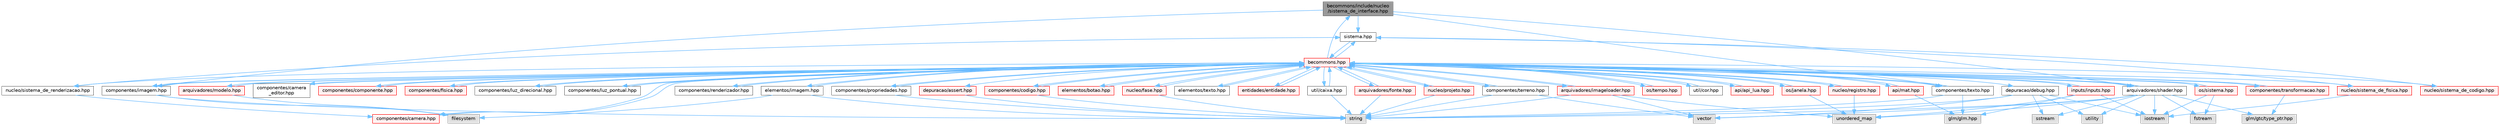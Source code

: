 digraph "becommons/include/nucleo/sistema_de_interface.hpp"
{
 // LATEX_PDF_SIZE
  bgcolor="transparent";
  edge [fontname=Helvetica,fontsize=10,labelfontname=Helvetica,labelfontsize=10];
  node [fontname=Helvetica,fontsize=10,shape=box,height=0.2,width=0.4];
  Node1 [id="Node000001",label="becommons/include/nucleo\l/sistema_de_interface.hpp",height=0.2,width=0.4,color="gray40", fillcolor="grey60", style="filled", fontcolor="black",tooltip=" "];
  Node1 -> Node2 [id="edge1_Node000001_Node000002",color="steelblue1",style="solid",tooltip=" "];
  Node2 [id="Node000002",label="sistema.hpp",height=0.2,width=0.4,color="grey40", fillcolor="white", style="filled",URL="$nucleo_2sistema_8hpp.html",tooltip=" "];
  Node2 -> Node3 [id="edge2_Node000002_Node000003",color="steelblue1",style="solid",tooltip=" "];
  Node3 [id="Node000003",label="becommons.hpp",height=0.2,width=0.4,color="red", fillcolor="#FFF0F0", style="filled",URL="$becommons_8hpp.html",tooltip=" "];
  Node3 -> Node4 [id="edge3_Node000003_Node000004",color="steelblue1",style="solid",tooltip=" "];
  Node4 [id="Node000004",label="api/api_lua.hpp",height=0.2,width=0.4,color="red", fillcolor="#FFF0F0", style="filled",URL="$api__lua_8hpp.html",tooltip="Gerencia a configuração do luabridge para api lua."];
  Node4 -> Node3 [id="edge4_Node000004_Node000003",color="steelblue1",style="solid",tooltip=" "];
  Node3 -> Node9 [id="edge5_Node000003_Node000009",color="steelblue1",style="solid",tooltip=" "];
  Node9 [id="Node000009",label="api/mat.hpp",height=0.2,width=0.4,color="red", fillcolor="#FFF0F0", style="filled",URL="$mat_8hpp.html",tooltip="Gerencia funçoes matemáticas."];
  Node9 -> Node10 [id="edge6_Node000009_Node000010",color="steelblue1",style="solid",tooltip=" "];
  Node10 [id="Node000010",label="glm/glm.hpp",height=0.2,width=0.4,color="grey60", fillcolor="#E0E0E0", style="filled",tooltip=" "];
  Node9 -> Node3 [id="edge7_Node000009_Node000003",color="steelblue1",style="solid",tooltip=" "];
  Node3 -> Node12 [id="edge8_Node000003_Node000012",color="steelblue1",style="solid",tooltip=" "];
  Node12 [id="Node000012",label="arquivadores/fonte.hpp",height=0.2,width=0.4,color="red", fillcolor="#FFF0F0", style="filled",URL="$fonte_8hpp.html",tooltip="Define estruturas básicas para renderização de textos."];
  Node12 -> Node14 [id="edge9_Node000012_Node000014",color="steelblue1",style="solid",tooltip=" "];
  Node14 [id="Node000014",label="string",height=0.2,width=0.4,color="grey60", fillcolor="#E0E0E0", style="filled",tooltip=" "];
  Node12 -> Node3 [id="edge10_Node000012_Node000003",color="steelblue1",style="solid",tooltip=" "];
  Node3 -> Node17 [id="edge11_Node000003_Node000017",color="steelblue1",style="solid",tooltip=" "];
  Node17 [id="Node000017",label="arquivadores/imageloader.hpp",height=0.2,width=0.4,color="red", fillcolor="#FFF0F0", style="filled",URL="$imageloader_8hpp.html",tooltip="Gerencia as imagems/texturas carregadas na engine."];
  Node17 -> Node14 [id="edge12_Node000017_Node000014",color="steelblue1",style="solid",tooltip=" "];
  Node17 -> Node18 [id="edge13_Node000017_Node000018",color="steelblue1",style="solid",tooltip=" "];
  Node18 [id="Node000018",label="unordered_map",height=0.2,width=0.4,color="grey60", fillcolor="#E0E0E0", style="filled",tooltip=" "];
  Node17 -> Node21 [id="edge14_Node000017_Node000021",color="steelblue1",style="solid",tooltip=" "];
  Node21 [id="Node000021",label="vector",height=0.2,width=0.4,color="grey60", fillcolor="#E0E0E0", style="filled",tooltip=" "];
  Node17 -> Node3 [id="edge15_Node000017_Node000003",color="steelblue1",style="solid",tooltip=" "];
  Node3 -> Node23 [id="edge16_Node000003_Node000023",color="steelblue1",style="solid",tooltip=" "];
  Node23 [id="Node000023",label="arquivadores/modelo.hpp",height=0.2,width=0.4,color="red", fillcolor="#FFF0F0", style="filled",URL="$modelo_8hpp.html",tooltip="Carrega um modelo usando a biblioteca assimp com base em um diretório."];
  Node23 -> Node24 [id="edge17_Node000023_Node000024",color="steelblue1",style="solid",tooltip=" "];
  Node24 [id="Node000024",label="filesystem",height=0.2,width=0.4,color="grey60", fillcolor="#E0E0E0", style="filled",tooltip=" "];
  Node23 -> Node3 [id="edge18_Node000023_Node000003",color="steelblue1",style="solid",tooltip=" "];
  Node3 -> Node25 [id="edge19_Node000003_Node000025",color="steelblue1",style="solid",tooltip=" "];
  Node25 [id="Node000025",label="arquivadores/shader.hpp",height=0.2,width=0.4,color="grey40", fillcolor="white", style="filled",URL="$shader_8hpp.html",tooltip="Gerencia os shaders GLSL."];
  Node25 -> Node14 [id="edge20_Node000025_Node000014",color="steelblue1",style="solid",tooltip=" "];
  Node25 -> Node26 [id="edge21_Node000025_Node000026",color="steelblue1",style="solid",tooltip=" "];
  Node26 [id="Node000026",label="fstream",height=0.2,width=0.4,color="grey60", fillcolor="#E0E0E0", style="filled",tooltip=" "];
  Node25 -> Node27 [id="edge22_Node000025_Node000027",color="steelblue1",style="solid",tooltip=" "];
  Node27 [id="Node000027",label="sstream",height=0.2,width=0.4,color="grey60", fillcolor="#E0E0E0", style="filled",tooltip=" "];
  Node25 -> Node28 [id="edge23_Node000025_Node000028",color="steelblue1",style="solid",tooltip=" "];
  Node28 [id="Node000028",label="iostream",height=0.2,width=0.4,color="grey60", fillcolor="#E0E0E0", style="filled",tooltip=" "];
  Node25 -> Node21 [id="edge24_Node000025_Node000021",color="steelblue1",style="solid",tooltip=" "];
  Node25 -> Node29 [id="edge25_Node000025_Node000029",color="steelblue1",style="solid",tooltip=" "];
  Node29 [id="Node000029",label="utility",height=0.2,width=0.4,color="grey60", fillcolor="#E0E0E0", style="filled",tooltip=" "];
  Node25 -> Node18 [id="edge26_Node000025_Node000018",color="steelblue1",style="solid",tooltip=" "];
  Node25 -> Node30 [id="edge27_Node000025_Node000030",color="steelblue1",style="solid",tooltip=" "];
  Node30 [id="Node000030",label="glm/gtc/type_ptr.hpp",height=0.2,width=0.4,color="grey60", fillcolor="#E0E0E0", style="filled",tooltip=" "];
  Node25 -> Node3 [id="edge28_Node000025_Node000003",color="steelblue1",style="solid",tooltip=" "];
  Node3 -> Node31 [id="edge29_Node000003_Node000031",color="steelblue1",style="solid",tooltip=" "];
  Node31 [id="Node000031",label="componentes/camera.hpp",height=0.2,width=0.4,color="red", fillcolor="#FFF0F0", style="filled",URL="$camera_8hpp.html",tooltip="Estrutura básica de câmera."];
  Node31 -> Node3 [id="edge30_Node000031_Node000003",color="steelblue1",style="solid",tooltip=" "];
  Node3 -> Node34 [id="edge31_Node000003_Node000034",color="steelblue1",style="solid",tooltip=" "];
  Node34 [id="Node000034",label="componentes/camera\l_editor.hpp",height=0.2,width=0.4,color="grey40", fillcolor="white", style="filled",URL="$camera__editor_8hpp.html",tooltip=" "];
  Node34 -> Node3 [id="edge32_Node000034_Node000003",color="steelblue1",style="solid",tooltip=" "];
  Node3 -> Node35 [id="edge33_Node000003_Node000035",color="steelblue1",style="solid",tooltip=" "];
  Node35 [id="Node000035",label="componentes/codigo.hpp",height=0.2,width=0.4,color="red", fillcolor="#FFF0F0", style="filled",URL="$codigo_8hpp.html",tooltip="Componente de código para entidades ECS."];
  Node35 -> Node14 [id="edge34_Node000035_Node000014",color="steelblue1",style="solid",tooltip=" "];
  Node35 -> Node3 [id="edge35_Node000035_Node000003",color="steelblue1",style="solid",tooltip=" "];
  Node3 -> Node37 [id="edge36_Node000003_Node000037",color="steelblue1",style="solid",tooltip=" "];
  Node37 [id="Node000037",label="componentes/componente.hpp",height=0.2,width=0.4,color="red", fillcolor="#FFF0F0", style="filled",URL="$componente_8hpp.html",tooltip="Estrutura base para componetes."];
  Node37 -> Node3 [id="edge37_Node000037_Node000003",color="steelblue1",style="solid",tooltip=" "];
  Node3 -> Node42 [id="edge38_Node000003_Node000042",color="steelblue1",style="solid",tooltip=" "];
  Node42 [id="Node000042",label="componentes/fisica.hpp",height=0.2,width=0.4,color="red", fillcolor="#FFF0F0", style="filled",URL="$fisica_8hpp.html",tooltip="Componente de física para entidades ECS."];
  Node42 -> Node3 [id="edge39_Node000042_Node000003",color="steelblue1",style="solid",tooltip=" "];
  Node3 -> Node43 [id="edge40_Node000003_Node000043",color="steelblue1",style="solid",tooltip=" "];
  Node43 [id="Node000043",label="componentes/imagem.hpp",height=0.2,width=0.4,color="grey40", fillcolor="white", style="filled",URL="$componentes_2imagem_8hpp.html",tooltip=" "];
  Node43 -> Node14 [id="edge41_Node000043_Node000014",color="steelblue1",style="solid",tooltip=" "];
  Node43 -> Node24 [id="edge42_Node000043_Node000024",color="steelblue1",style="solid",tooltip=" "];
  Node43 -> Node3 [id="edge43_Node000043_Node000003",color="steelblue1",style="solid",tooltip=" "];
  Node3 -> Node44 [id="edge44_Node000003_Node000044",color="steelblue1",style="solid",tooltip=" "];
  Node44 [id="Node000044",label="componentes/luz_direcional.hpp",height=0.2,width=0.4,color="grey40", fillcolor="white", style="filled",URL="$luz__direcional_8hpp.html",tooltip=" "];
  Node44 -> Node3 [id="edge45_Node000044_Node000003",color="steelblue1",style="solid",tooltip=" "];
  Node3 -> Node45 [id="edge46_Node000003_Node000045",color="steelblue1",style="solid",tooltip=" "];
  Node45 [id="Node000045",label="componentes/luz_pontual.hpp",height=0.2,width=0.4,color="grey40", fillcolor="white", style="filled",URL="$luz__pontual_8hpp.html",tooltip=" "];
  Node45 -> Node3 [id="edge47_Node000045_Node000003",color="steelblue1",style="solid",tooltip=" "];
  Node3 -> Node46 [id="edge48_Node000003_Node000046",color="steelblue1",style="solid",tooltip=" "];
  Node46 [id="Node000046",label="componentes/propriedades.hpp",height=0.2,width=0.4,color="grey40", fillcolor="white", style="filled",URL="$propriedades_8hpp.html",tooltip=" "];
  Node46 -> Node14 [id="edge49_Node000046_Node000014",color="steelblue1",style="solid",tooltip=" "];
  Node46 -> Node3 [id="edge50_Node000046_Node000003",color="steelblue1",style="solid",tooltip=" "];
  Node3 -> Node47 [id="edge51_Node000003_Node000047",color="steelblue1",style="solid",tooltip=" "];
  Node47 [id="Node000047",label="componentes/renderizador.hpp",height=0.2,width=0.4,color="grey40", fillcolor="white", style="filled",URL="$renderizador_8hpp.html",tooltip=" "];
  Node47 -> Node3 [id="edge52_Node000047_Node000003",color="steelblue1",style="solid",tooltip=" "];
  Node3 -> Node48 [id="edge53_Node000003_Node000048",color="steelblue1",style="solid",tooltip=" "];
  Node48 [id="Node000048",label="componentes/terreno.hpp",height=0.2,width=0.4,color="grey40", fillcolor="white", style="filled",URL="$terreno_8hpp.html",tooltip=" "];
  Node48 -> Node21 [id="edge54_Node000048_Node000021",color="steelblue1",style="solid",tooltip=" "];
  Node48 -> Node14 [id="edge55_Node000048_Node000014",color="steelblue1",style="solid",tooltip=" "];
  Node48 -> Node3 [id="edge56_Node000048_Node000003",color="steelblue1",style="solid",tooltip=" "];
  Node3 -> Node49 [id="edge57_Node000003_Node000049",color="steelblue1",style="solid",tooltip=" "];
  Node49 [id="Node000049",label="componentes/texto.hpp",height=0.2,width=0.4,color="grey40", fillcolor="white", style="filled",URL="$componentes_2texto_8hpp.html",tooltip=" "];
  Node49 -> Node10 [id="edge58_Node000049_Node000010",color="steelblue1",style="solid",tooltip=" "];
  Node49 -> Node14 [id="edge59_Node000049_Node000014",color="steelblue1",style="solid",tooltip=" "];
  Node49 -> Node3 [id="edge60_Node000049_Node000003",color="steelblue1",style="solid",tooltip=" "];
  Node3 -> Node50 [id="edge61_Node000003_Node000050",color="steelblue1",style="solid",tooltip=" "];
  Node50 [id="Node000050",label="componentes/transformacao.hpp",height=0.2,width=0.4,color="red", fillcolor="#FFF0F0", style="filled",URL="$transformacao_8hpp.html",tooltip="Calcula a mtriz de modelo para um objeto 3d qualquer."];
  Node50 -> Node3 [id="edge62_Node000050_Node000003",color="steelblue1",style="solid",tooltip=" "];
  Node50 -> Node30 [id="edge63_Node000050_Node000030",color="steelblue1",style="solid",tooltip=" "];
  Node3 -> Node54 [id="edge64_Node000003_Node000054",color="steelblue1",style="solid",tooltip=" "];
  Node54 [id="Node000054",label="depuracao/debug.hpp",height=0.2,width=0.4,color="grey40", fillcolor="white", style="filled",URL="$debug_8hpp.html",tooltip=" "];
  Node54 -> Node21 [id="edge65_Node000054_Node000021",color="steelblue1",style="solid",tooltip=" "];
  Node54 -> Node29 [id="edge66_Node000054_Node000029",color="steelblue1",style="solid",tooltip=" "];
  Node54 -> Node14 [id="edge67_Node000054_Node000014",color="steelblue1",style="solid",tooltip=" "];
  Node54 -> Node28 [id="edge68_Node000054_Node000028",color="steelblue1",style="solid",tooltip=" "];
  Node54 -> Node27 [id="edge69_Node000054_Node000027",color="steelblue1",style="solid",tooltip=" "];
  Node3 -> Node55 [id="edge70_Node000003_Node000055",color="steelblue1",style="solid",tooltip=" "];
  Node55 [id="Node000055",label="depuracao/assert.hpp",height=0.2,width=0.4,color="red", fillcolor="#FFF0F0", style="filled",URL="$assert_8hpp.html",tooltip=" "];
  Node55 -> Node14 [id="edge71_Node000055_Node000014",color="steelblue1",style="solid",tooltip=" "];
  Node3 -> Node58 [id="edge72_Node000003_Node000058",color="steelblue1",style="solid",tooltip=" "];
  Node58 [id="Node000058",label="elementos/botao.hpp",height=0.2,width=0.4,color="red", fillcolor="#FFF0F0", style="filled",URL="$botao_8hpp.html",tooltip=" "];
  Node58 -> Node3 [id="edge73_Node000058_Node000003",color="steelblue1",style="solid",tooltip=" "];
  Node3 -> Node60 [id="edge74_Node000003_Node000060",color="steelblue1",style="solid",tooltip=" "];
  Node60 [id="Node000060",label="elementos/imagem.hpp",height=0.2,width=0.4,color="grey40", fillcolor="white", style="filled",URL="$elementos_2imagem_8hpp.html",tooltip="Gerencia a configuração do luabridge para api lua."];
  Node60 -> Node14 [id="edge75_Node000060_Node000014",color="steelblue1",style="solid",tooltip=" "];
  Node60 -> Node24 [id="edge76_Node000060_Node000024",color="steelblue1",style="solid",tooltip=" "];
  Node60 -> Node3 [id="edge77_Node000060_Node000003",color="steelblue1",style="solid",tooltip=" "];
  Node3 -> Node61 [id="edge78_Node000003_Node000061",color="steelblue1",style="solid",tooltip=" "];
  Node61 [id="Node000061",label="elementos/texto.hpp",height=0.2,width=0.4,color="grey40", fillcolor="white", style="filled",URL="$elementos_2texto_8hpp.html",tooltip=" "];
  Node61 -> Node3 [id="edge79_Node000061_Node000003",color="steelblue1",style="solid",tooltip=" "];
  Node3 -> Node62 [id="edge80_Node000003_Node000062",color="steelblue1",style="solid",tooltip=" "];
  Node62 [id="Node000062",label="entidades/entidade.hpp",height=0.2,width=0.4,color="red", fillcolor="#FFF0F0", style="filled",URL="$entidade_8hpp.html",tooltip="Inclusoes e defini��es relacionadas � entidade."];
  Node62 -> Node3 [id="edge81_Node000062_Node000003",color="steelblue1",style="solid",tooltip=" "];
  Node3 -> Node63 [id="edge82_Node000003_Node000063",color="steelblue1",style="solid",tooltip=" "];
  Node63 [id="Node000063",label="inputs/inputs.hpp",height=0.2,width=0.4,color="red", fillcolor="#FFF0F0", style="filled",URL="$inputs_8hpp.html",tooltip=" "];
  Node63 -> Node28 [id="edge83_Node000063_Node000028",color="steelblue1",style="solid",tooltip=" "];
  Node63 -> Node18 [id="edge84_Node000063_Node000018",color="steelblue1",style="solid",tooltip=" "];
  Node63 -> Node10 [id="edge85_Node000063_Node000010",color="steelblue1",style="solid",tooltip=" "];
  Node63 -> Node3 [id="edge86_Node000063_Node000003",color="steelblue1",style="solid",tooltip=" "];
  Node3 -> Node64 [id="edge87_Node000003_Node000064",color="steelblue1",style="solid",tooltip=" "];
  Node64 [id="Node000064",label="nucleo/fase.hpp",height=0.2,width=0.4,color="red", fillcolor="#FFF0F0", style="filled",URL="$fase_8hpp.html",tooltip="Gerencia sistemas numa fase."];
  Node64 -> Node14 [id="edge88_Node000064_Node000014",color="steelblue1",style="solid",tooltip=" "];
  Node64 -> Node3 [id="edge89_Node000064_Node000003",color="steelblue1",style="solid",tooltip=" "];
  Node3 -> Node65 [id="edge90_Node000003_Node000065",color="steelblue1",style="solid",tooltip=" "];
  Node65 [id="Node000065",label="nucleo/projeto.hpp",height=0.2,width=0.4,color="red", fillcolor="#FFF0F0", style="filled",URL="$projeto_8hpp.html",tooltip="Gerencia configurações do projeto."];
  Node65 -> Node14 [id="edge91_Node000065_Node000014",color="steelblue1",style="solid",tooltip=" "];
  Node65 -> Node3 [id="edge92_Node000065_Node000003",color="steelblue1",style="solid",tooltip=" "];
  Node3 -> Node66 [id="edge93_Node000003_Node000066",color="steelblue1",style="solid",tooltip=" "];
  Node66 [id="Node000066",label="nucleo/registro.hpp",height=0.2,width=0.4,color="red", fillcolor="#FFF0F0", style="filled",URL="$registro_8hpp.html",tooltip="Inclusoes e definições relacionadas à registro."];
  Node66 -> Node18 [id="edge94_Node000066_Node000018",color="steelblue1",style="solid",tooltip=" "];
  Node66 -> Node3 [id="edge95_Node000066_Node000003",color="steelblue1",style="solid",tooltip=" "];
  Node3 -> Node2 [id="edge96_Node000003_Node000002",color="steelblue1",style="solid",tooltip=" "];
  Node3 -> Node68 [id="edge97_Node000003_Node000068",color="steelblue1",style="solid",tooltip=" "];
  Node68 [id="Node000068",label="nucleo/sistema_de_codigo.hpp",height=0.2,width=0.4,color="red", fillcolor="#FFF0F0", style="filled",URL="$sistema__de__codigo_8hpp.html",tooltip=" "];
  Node68 -> Node2 [id="edge98_Node000068_Node000002",color="steelblue1",style="solid",tooltip=" "];
  Node3 -> Node71 [id="edge99_Node000003_Node000071",color="steelblue1",style="solid",tooltip=" "];
  Node71 [id="Node000071",label="nucleo/sistema_de_fisica.hpp",height=0.2,width=0.4,color="red", fillcolor="#FFF0F0", style="filled",URL="$sistema__de__fisica_8hpp.html",tooltip="Gerencia a fisica de jogo com o bullet3."];
  Node71 -> Node2 [id="edge100_Node000071_Node000002",color="steelblue1",style="solid",tooltip=" "];
  Node71 -> Node28 [id="edge101_Node000071_Node000028",color="steelblue1",style="solid",tooltip=" "];
  Node3 -> Node1 [id="edge102_Node000003_Node000001",color="steelblue1",style="solid",tooltip=" "];
  Node3 -> Node73 [id="edge103_Node000003_Node000073",color="steelblue1",style="solid",tooltip=" "];
  Node73 [id="Node000073",label="nucleo/sistema_de_renderizacao.hpp",height=0.2,width=0.4,color="grey40", fillcolor="white", style="filled",URL="$sistema__de__renderizacao_8hpp.html",tooltip="Gerencia a renderizacao."];
  Node73 -> Node2 [id="edge104_Node000073_Node000002",color="steelblue1",style="solid",tooltip=" "];
  Node73 -> Node31 [id="edge105_Node000073_Node000031",color="steelblue1",style="solid",tooltip=" "];
  Node3 -> Node74 [id="edge106_Node000003_Node000074",color="steelblue1",style="solid",tooltip=" "];
  Node74 [id="Node000074",label="os/janela.hpp",height=0.2,width=0.4,color="red", fillcolor="#FFF0F0", style="filled",URL="$janela_8hpp.html",tooltip="Inicia e gerencia janela glfw."];
  Node74 -> Node18 [id="edge107_Node000074_Node000018",color="steelblue1",style="solid",tooltip=" "];
  Node74 -> Node3 [id="edge108_Node000074_Node000003",color="steelblue1",style="solid",tooltip=" "];
  Node3 -> Node75 [id="edge109_Node000003_Node000075",color="steelblue1",style="solid",tooltip=" "];
  Node75 [id="Node000075",label="os/sistema.hpp",height=0.2,width=0.4,color="red", fillcolor="#FFF0F0", style="filled",URL="$os_2sistema_8hpp.html",tooltip="funçoes do sistema"];
  Node75 -> Node28 [id="edge110_Node000075_Node000028",color="steelblue1",style="solid",tooltip=" "];
  Node75 -> Node26 [id="edge111_Node000075_Node000026",color="steelblue1",style="solid",tooltip=" "];
  Node75 -> Node3 [id="edge112_Node000075_Node000003",color="steelblue1",style="solid",tooltip=" "];
  Node3 -> Node78 [id="edge113_Node000003_Node000078",color="steelblue1",style="solid",tooltip=" "];
  Node78 [id="Node000078",label="os/tempo.hpp",height=0.2,width=0.4,color="red", fillcolor="#FFF0F0", style="filled",URL="$tempo_8hpp.html",tooltip="Inicia e gerencia o tempo."];
  Node78 -> Node3 [id="edge114_Node000078_Node000003",color="steelblue1",style="solid",tooltip=" "];
  Node3 -> Node80 [id="edge115_Node000003_Node000080",color="steelblue1",style="solid",tooltip=" "];
  Node80 [id="Node000080",label="util/caixa.hpp",height=0.2,width=0.4,color="grey40", fillcolor="white", style="filled",URL="$caixa_8hpp.html",tooltip=" "];
  Node80 -> Node14 [id="edge116_Node000080_Node000014",color="steelblue1",style="solid",tooltip=" "];
  Node80 -> Node3 [id="edge117_Node000080_Node000003",color="steelblue1",style="solid",tooltip=" "];
  Node3 -> Node81 [id="edge118_Node000003_Node000081",color="steelblue1",style="solid",tooltip=" "];
  Node81 [id="Node000081",label="util/cor.hpp",height=0.2,width=0.4,color="grey40", fillcolor="white", style="filled",URL="$cor_8hpp.html",tooltip=" "];
  Node81 -> Node3 [id="edge119_Node000081_Node000003",color="steelblue1",style="solid",tooltip=" "];
  Node1 -> Node25 [id="edge120_Node000001_Node000025",color="steelblue1",style="solid",tooltip=" "];
  Node1 -> Node49 [id="edge121_Node000001_Node000049",color="steelblue1",style="solid",tooltip=" "];
  Node1 -> Node43 [id="edge122_Node000001_Node000043",color="steelblue1",style="solid",tooltip=" "];
}
